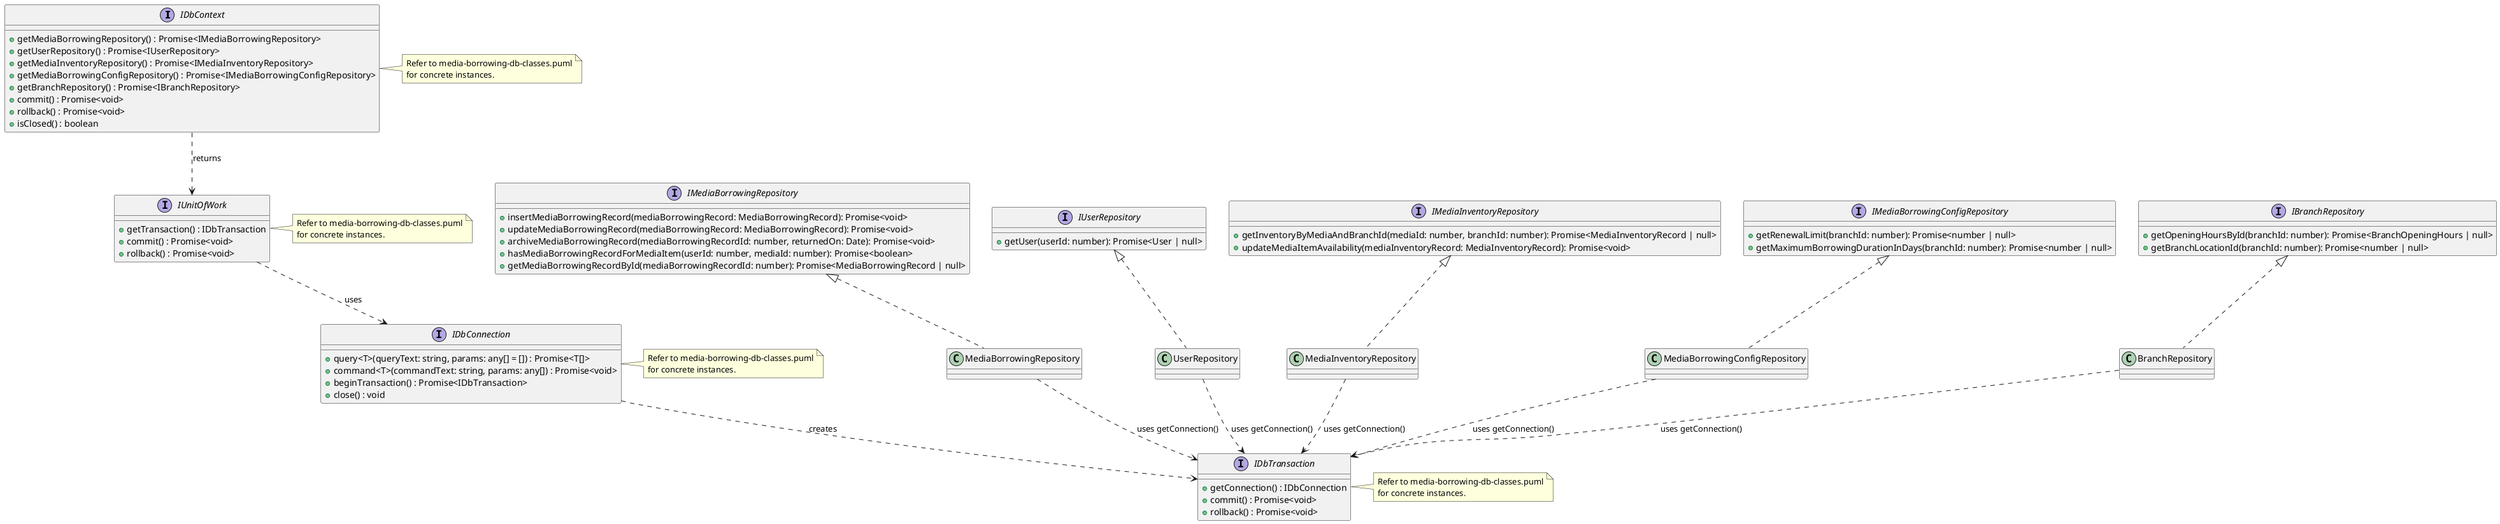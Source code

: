 @startuml

interface IDbContext {
    +getMediaBorrowingRepository() : Promise<IMediaBorrowingRepository>
    +getUserRepository() : Promise<IUserRepository>
    +getMediaInventoryRepository() : Promise<IMediaInventoryRepository>
    +getMediaBorrowingConfigRepository() : Promise<IMediaBorrowingConfigRepository>
    +getBranchRepository() : Promise<IBranchRepository>
    +commit() : Promise<void>
    +rollback() : Promise<void>
    +isClosed() : boolean
}

interface IUnitOfWork {
    +getTransaction() : IDbTransaction
    +commit() : Promise<void>
    +rollback() : Promise<void>
}

interface IDbConnection {
    +query<T>(queryText: string, params: any[] = []) : Promise<T[]>
    +command<T>(commandText: string, params: any[]) : Promise<void>
    +beginTransaction() : Promise<IDbTransaction>
    +close() : void
}

interface IDbTransaction {
    +getConnection() : IDbConnection
    +commit() : Promise<void>
    +rollback() : Promise<void>
}

interface IMediaBorrowingRepository {
    +insertMediaBorrowingRecord(mediaBorrowingRecord: MediaBorrowingRecord): Promise<void>
    +updateMediaBorrowingRecord(mediaBorrowingRecord: MediaBorrowingRecord): Promise<void>
    +archiveMediaBorrowingRecord(mediaBorrowingRecordId: number, returnedOn: Date): Promise<void>
    +hasMediaBorrowingRecordForMediaItem(userId: number, mediaId: number): Promise<boolean>
    +getMediaBorrowingRecordById(mediaBorrowingRecordId: number): Promise<MediaBorrowingRecord | null>
}

class MediaBorrowingRepository implements IMediaBorrowingRepository {
}

interface IUserRepository {
    +getUser(userId: number): Promise<User | null>
}

class UserRepository implements IUserRepository {
}

interface IMediaInventoryRepository {
    +getInventoryByMediaAndBranchId(mediaId: number, branchId: number): Promise<MediaInventoryRecord | null>
    +updateMediaItemAvailability(mediaInventoryRecord: MediaInventoryRecord): Promise<void>
}

class MediaInventoryRepository implements IMediaInventoryRepository {
}

interface IMediaBorrowingConfigRepository {
    +getRenewalLimit(branchId: number): Promise<number | null>
    +getMaximumBorrowingDurationInDays(branchId: number): Promise<number | null>
}

class MediaBorrowingConfigRepository implements IMediaBorrowingConfigRepository {
}

interface IBranchRepository {
    +getOpeningHoursById(branchId: number): Promise<BranchOpeningHours | null>
    +getBranchLocationId(branchId: number): Promise<number | null>
}

class BranchRepository implements IBranchRepository {
}

IDbContext ..> IUnitOfWork : returns
IUnitOfWork ..> IDbConnection : uses
IDbConnection ..> IDbTransaction : creates

MediaBorrowingRepository ..> IDbTransaction : uses getConnection()
UserRepository ..> IDbTransaction : uses getConnection()
MediaInventoryRepository ..> IDbTransaction : uses getConnection()
MediaBorrowingConfigRepository ..> IDbTransaction : uses getConnection()
BranchRepository ..> IDbTransaction : uses getConnection()

note right of IDbContext
  Refer to media-borrowing-db-classes.puml
  for concrete instances.
end note

note right of IUnitOfWork
  Refer to media-borrowing-db-classes.puml
  for concrete instances.
end note

note right of IDbConnection
  Refer to media-borrowing-db-classes.puml
  for concrete instances.
end note

note right of IDbTransaction
  Refer to media-borrowing-db-classes.puml
  for concrete instances.
end note

@enduml
